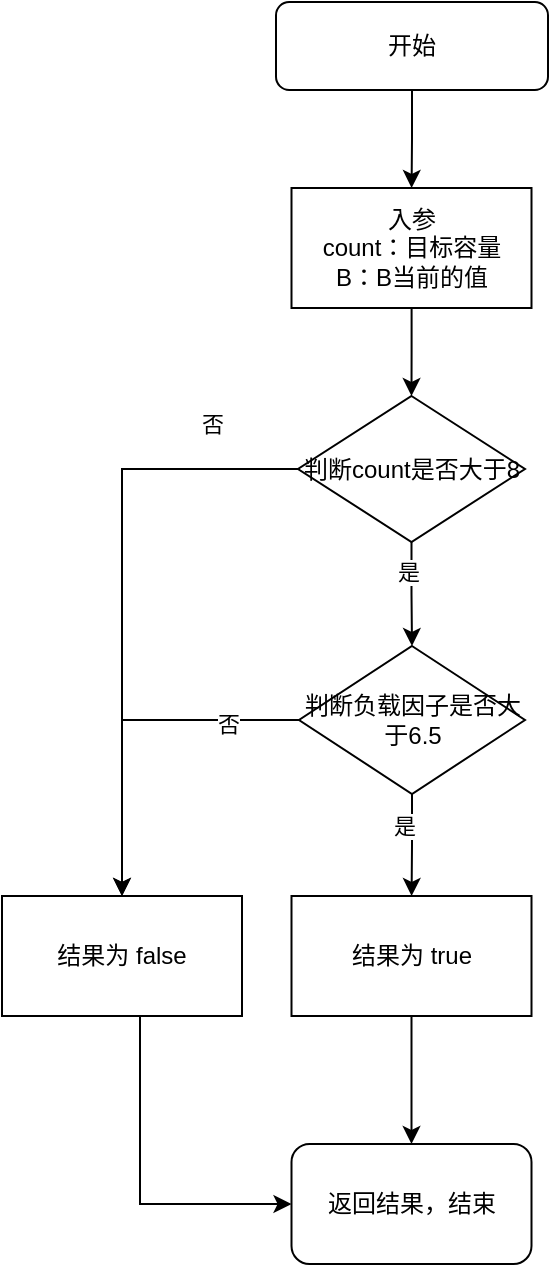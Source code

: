 <mxfile version="22.1.15" type="github">
  <diagram name="第 1 页" id="RaAsG3w7D9-E8X_579AS">
    <mxGraphModel dx="1235" dy="656" grid="0" gridSize="10" guides="1" tooltips="1" connect="1" arrows="1" fold="1" page="1" pageScale="1" pageWidth="827" pageHeight="1169" math="0" shadow="0">
      <root>
        <mxCell id="0" />
        <mxCell id="1" parent="0" />
        <mxCell id="BlFdUHjr2oXq62G2lYE0-15" style="edgeStyle=orthogonalEdgeStyle;rounded=0;orthogonalLoop=1;jettySize=auto;html=1;" edge="1" parent="1" source="BlFdUHjr2oXq62G2lYE0-3" target="BlFdUHjr2oXq62G2lYE0-4">
          <mxGeometry relative="1" as="geometry" />
        </mxCell>
        <mxCell id="BlFdUHjr2oXq62G2lYE0-3" value="入参&lt;br&gt;count：目标容量&lt;br&gt;B：B当前的值" style="rounded=0;whiteSpace=wrap;html=1;" vertex="1" parent="1">
          <mxGeometry x="314.75" y="129" width="120" height="60" as="geometry" />
        </mxCell>
        <mxCell id="BlFdUHjr2oXq62G2lYE0-11" style="edgeStyle=orthogonalEdgeStyle;rounded=0;orthogonalLoop=1;jettySize=auto;html=1;" edge="1" parent="1" source="BlFdUHjr2oXq62G2lYE0-4" target="BlFdUHjr2oXq62G2lYE0-9">
          <mxGeometry relative="1" as="geometry" />
        </mxCell>
        <mxCell id="BlFdUHjr2oXq62G2lYE0-12" value="否&lt;br&gt;" style="edgeLabel;html=1;align=center;verticalAlign=middle;resizable=0;points=[];" vertex="1" connectable="0" parent="BlFdUHjr2oXq62G2lYE0-11">
          <mxGeometry x="-0.016" y="4" relative="1" as="geometry">
            <mxPoint x="41" y="-83" as="offset" />
          </mxGeometry>
        </mxCell>
        <mxCell id="BlFdUHjr2oXq62G2lYE0-16" style="edgeStyle=orthogonalEdgeStyle;rounded=0;orthogonalLoop=1;jettySize=auto;html=1;" edge="1" parent="1" source="BlFdUHjr2oXq62G2lYE0-4" target="BlFdUHjr2oXq62G2lYE0-6">
          <mxGeometry relative="1" as="geometry" />
        </mxCell>
        <mxCell id="BlFdUHjr2oXq62G2lYE0-17" value="是" style="edgeLabel;html=1;align=center;verticalAlign=middle;resizable=0;points=[];" vertex="1" connectable="0" parent="BlFdUHjr2oXq62G2lYE0-16">
          <mxGeometry x="-0.432" y="-2" relative="1" as="geometry">
            <mxPoint as="offset" />
          </mxGeometry>
        </mxCell>
        <mxCell id="BlFdUHjr2oXq62G2lYE0-4" value="判断count是否大于8" style="rhombus;whiteSpace=wrap;html=1;" vertex="1" parent="1">
          <mxGeometry x="318" y="233" width="113.5" height="73" as="geometry" />
        </mxCell>
        <mxCell id="BlFdUHjr2oXq62G2lYE0-13" style="edgeStyle=orthogonalEdgeStyle;rounded=0;orthogonalLoop=1;jettySize=auto;html=1;" edge="1" parent="1" source="BlFdUHjr2oXq62G2lYE0-6" target="BlFdUHjr2oXq62G2lYE0-9">
          <mxGeometry relative="1" as="geometry" />
        </mxCell>
        <mxCell id="BlFdUHjr2oXq62G2lYE0-14" value="否" style="edgeLabel;html=1;align=center;verticalAlign=middle;resizable=0;points=[];" vertex="1" connectable="0" parent="BlFdUHjr2oXq62G2lYE0-13">
          <mxGeometry x="-0.595" y="2" relative="1" as="geometry">
            <mxPoint as="offset" />
          </mxGeometry>
        </mxCell>
        <mxCell id="BlFdUHjr2oXq62G2lYE0-18" style="edgeStyle=orthogonalEdgeStyle;rounded=0;orthogonalLoop=1;jettySize=auto;html=1;" edge="1" parent="1" source="BlFdUHjr2oXq62G2lYE0-6" target="BlFdUHjr2oXq62G2lYE0-10">
          <mxGeometry relative="1" as="geometry" />
        </mxCell>
        <mxCell id="BlFdUHjr2oXq62G2lYE0-19" value="是" style="edgeLabel;html=1;align=center;verticalAlign=middle;resizable=0;points=[];" vertex="1" connectable="0" parent="BlFdUHjr2oXq62G2lYE0-18">
          <mxGeometry x="-0.397" y="-4" relative="1" as="geometry">
            <mxPoint as="offset" />
          </mxGeometry>
        </mxCell>
        <mxCell id="BlFdUHjr2oXq62G2lYE0-6" value="判断负载因子是否大于6.5" style="rhombus;whiteSpace=wrap;html=1;" vertex="1" parent="1">
          <mxGeometry x="318.5" y="358" width="113" height="74" as="geometry" />
        </mxCell>
        <mxCell id="BlFdUHjr2oXq62G2lYE0-25" value="" style="edgeStyle=orthogonalEdgeStyle;rounded=0;orthogonalLoop=1;jettySize=auto;html=1;" edge="1" parent="1" source="BlFdUHjr2oXq62G2lYE0-7" target="BlFdUHjr2oXq62G2lYE0-3">
          <mxGeometry relative="1" as="geometry" />
        </mxCell>
        <mxCell id="BlFdUHjr2oXq62G2lYE0-7" value="开始" style="rounded=1;whiteSpace=wrap;html=1;" vertex="1" parent="1">
          <mxGeometry x="307" y="36" width="136" height="44" as="geometry" />
        </mxCell>
        <mxCell id="BlFdUHjr2oXq62G2lYE0-22" style="edgeStyle=orthogonalEdgeStyle;rounded=0;orthogonalLoop=1;jettySize=auto;html=1;" edge="1" parent="1" source="BlFdUHjr2oXq62G2lYE0-9" target="BlFdUHjr2oXq62G2lYE0-21">
          <mxGeometry relative="1" as="geometry">
            <Array as="points">
              <mxPoint x="239" y="637" />
            </Array>
          </mxGeometry>
        </mxCell>
        <mxCell id="BlFdUHjr2oXq62G2lYE0-9" value="结果为 false" style="rounded=0;whiteSpace=wrap;html=1;" vertex="1" parent="1">
          <mxGeometry x="170" y="483" width="120" height="60" as="geometry" />
        </mxCell>
        <mxCell id="BlFdUHjr2oXq62G2lYE0-24" style="edgeStyle=orthogonalEdgeStyle;rounded=0;orthogonalLoop=1;jettySize=auto;html=1;" edge="1" parent="1" source="BlFdUHjr2oXq62G2lYE0-10" target="BlFdUHjr2oXq62G2lYE0-21">
          <mxGeometry relative="1" as="geometry" />
        </mxCell>
        <mxCell id="BlFdUHjr2oXq62G2lYE0-10" value="结果为 true" style="rounded=0;whiteSpace=wrap;html=1;" vertex="1" parent="1">
          <mxGeometry x="314.75" y="483" width="120" height="60" as="geometry" />
        </mxCell>
        <mxCell id="BlFdUHjr2oXq62G2lYE0-21" value="返回结果，结束" style="rounded=1;whiteSpace=wrap;html=1;" vertex="1" parent="1">
          <mxGeometry x="314.75" y="607" width="120" height="60" as="geometry" />
        </mxCell>
      </root>
    </mxGraphModel>
  </diagram>
</mxfile>
